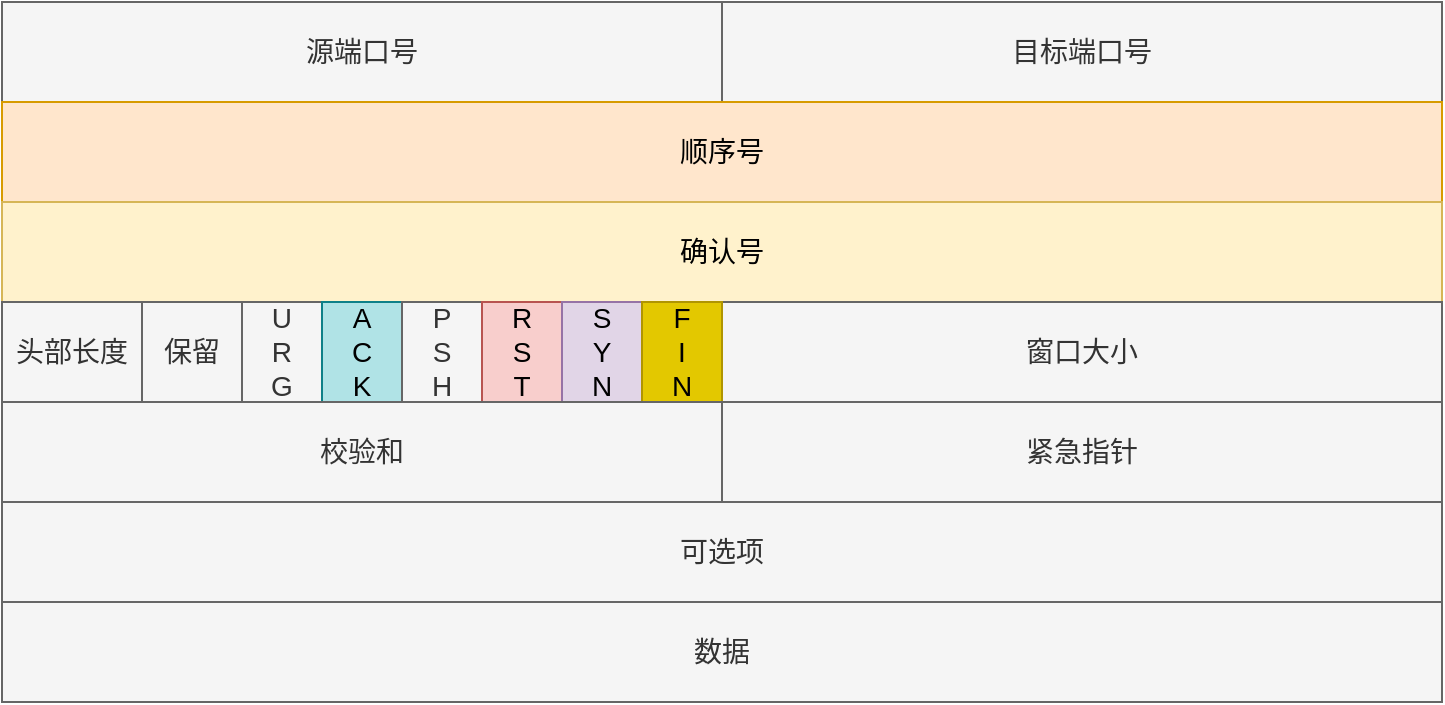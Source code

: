<mxfile version="24.7.7">
  <diagram name="Page-1" id="xYsEX8dRRKA42pnCce7e">
    <mxGraphModel dx="954" dy="558" grid="1" gridSize="10" guides="1" tooltips="1" connect="1" arrows="1" fold="1" page="1" pageScale="1" pageWidth="827" pageHeight="1169" math="0" shadow="0">
      <root>
        <mxCell id="0" />
        <mxCell id="1" parent="0" />
        <mxCell id="IvEWuJT5kZCaxAGLGMHn-29" value="源端口号" style="rounded=0;whiteSpace=wrap;html=1;fontSize=14;fillColor=#f5f5f5;strokeColor=#666666;fontColor=#333333;" parent="1" vertex="1">
          <mxGeometry x="40" y="119" width="360" height="50" as="geometry" />
        </mxCell>
        <mxCell id="IvEWuJT5kZCaxAGLGMHn-30" value="目标端口号" style="rounded=0;whiteSpace=wrap;html=1;fontSize=14;fillColor=#f5f5f5;strokeColor=#666666;fontColor=#333333;" parent="1" vertex="1">
          <mxGeometry x="400" y="119" width="360" height="50" as="geometry" />
        </mxCell>
        <mxCell id="IvEWuJT5kZCaxAGLGMHn-31" value="顺序号" style="rounded=0;whiteSpace=wrap;html=1;fontSize=14;fillColor=#ffe6cc;strokeColor=#d79b00;" parent="1" vertex="1">
          <mxGeometry x="40" y="169" width="720" height="50" as="geometry" />
        </mxCell>
        <mxCell id="IvEWuJT5kZCaxAGLGMHn-32" value="确认号" style="rounded=0;whiteSpace=wrap;html=1;fontSize=14;fillColor=#fff2cc;strokeColor=#d6b656;" parent="1" vertex="1">
          <mxGeometry x="40" y="219" width="720" height="50" as="geometry" />
        </mxCell>
        <mxCell id="IvEWuJT5kZCaxAGLGMHn-33" value="窗口大小" style="rounded=0;whiteSpace=wrap;html=1;fontSize=14;fillColor=#f5f5f5;strokeColor=#666666;fontColor=#333333;" parent="1" vertex="1">
          <mxGeometry x="400" y="269" width="360" height="50" as="geometry" />
        </mxCell>
        <mxCell id="IvEWuJT5kZCaxAGLGMHn-34" value="头部长度" style="rounded=0;whiteSpace=wrap;html=1;fontSize=14;fillColor=#f5f5f5;strokeColor=#666666;fontColor=#333333;" parent="1" vertex="1">
          <mxGeometry x="40" y="269" width="70" height="50" as="geometry" />
        </mxCell>
        <mxCell id="IvEWuJT5kZCaxAGLGMHn-35" value="保留" style="rounded=0;whiteSpace=wrap;html=1;fontSize=14;fillColor=#f5f5f5;strokeColor=#666666;fontColor=#333333;" parent="1" vertex="1">
          <mxGeometry x="110" y="269" width="50" height="50" as="geometry" />
        </mxCell>
        <mxCell id="IvEWuJT5kZCaxAGLGMHn-38" value="U&lt;div style=&quot;font-size: 14px;&quot;&gt;R&lt;/div&gt;&lt;div style=&quot;font-size: 14px;&quot;&gt;G&lt;/div&gt;" style="rounded=0;whiteSpace=wrap;html=1;fontSize=14;fillColor=#f5f5f5;strokeColor=#666666;fontColor=#333333;" parent="1" vertex="1">
          <mxGeometry x="160" y="269" width="40" height="50" as="geometry" />
        </mxCell>
        <mxCell id="IvEWuJT5kZCaxAGLGMHn-44" value="A&lt;div style=&quot;font-size: 14px;&quot;&gt;C&lt;/div&gt;&lt;div style=&quot;font-size: 14px;&quot;&gt;K&lt;/div&gt;" style="rounded=0;whiteSpace=wrap;html=1;fontSize=14;fillColor=#b0e3e6;strokeColor=#0e8088;" parent="1" vertex="1">
          <mxGeometry x="200" y="269" width="40" height="50" as="geometry" />
        </mxCell>
        <mxCell id="IvEWuJT5kZCaxAGLGMHn-45" value="P&lt;div style=&quot;font-size: 14px;&quot;&gt;S&lt;/div&gt;&lt;div style=&quot;font-size: 14px;&quot;&gt;H&lt;/div&gt;" style="rounded=0;whiteSpace=wrap;html=1;fontSize=14;fillColor=#f5f5f5;strokeColor=#666666;fontColor=#333333;" parent="1" vertex="1">
          <mxGeometry x="240" y="269" width="40" height="50" as="geometry" />
        </mxCell>
        <mxCell id="IvEWuJT5kZCaxAGLGMHn-46" value="R&lt;div style=&quot;font-size: 14px;&quot;&gt;S&lt;/div&gt;&lt;div style=&quot;font-size: 14px;&quot;&gt;T&lt;/div&gt;" style="rounded=0;whiteSpace=wrap;html=1;fontSize=14;fillColor=#f8cecc;strokeColor=#b85450;" parent="1" vertex="1">
          <mxGeometry x="280" y="269" width="40" height="50" as="geometry" />
        </mxCell>
        <mxCell id="IvEWuJT5kZCaxAGLGMHn-47" value="S&lt;div style=&quot;font-size: 14px;&quot;&gt;Y&lt;/div&gt;&lt;div style=&quot;font-size: 14px;&quot;&gt;N&lt;/div&gt;" style="rounded=0;whiteSpace=wrap;html=1;fontSize=14;fillColor=#e1d5e7;strokeColor=#9673a6;" parent="1" vertex="1">
          <mxGeometry x="320" y="269" width="40" height="50" as="geometry" />
        </mxCell>
        <mxCell id="IvEWuJT5kZCaxAGLGMHn-48" value="F&lt;div style=&quot;font-size: 14px;&quot;&gt;I&lt;/div&gt;&lt;div style=&quot;font-size: 14px;&quot;&gt;N&lt;/div&gt;" style="rounded=0;whiteSpace=wrap;html=1;fontSize=14;fillColor=#e3c800;strokeColor=#B09500;fontColor=#000000;" parent="1" vertex="1">
          <mxGeometry x="360" y="269" width="40" height="50" as="geometry" />
        </mxCell>
        <mxCell id="IvEWuJT5kZCaxAGLGMHn-49" value="可选项" style="rounded=0;whiteSpace=wrap;html=1;fontSize=14;fillColor=#f5f5f5;fontColor=#333333;strokeColor=#666666;" parent="1" vertex="1">
          <mxGeometry x="40" y="369" width="720" height="50" as="geometry" />
        </mxCell>
        <mxCell id="IvEWuJT5kZCaxAGLGMHn-50" value="数据" style="rounded=0;whiteSpace=wrap;html=1;fontSize=14;fillColor=#f5f5f5;fontColor=#333333;strokeColor=#666666;" parent="1" vertex="1">
          <mxGeometry x="40" y="419" width="720" height="50" as="geometry" />
        </mxCell>
        <mxCell id="IvEWuJT5kZCaxAGLGMHn-51" value="校验和" style="rounded=0;whiteSpace=wrap;html=1;fontSize=14;fillColor=#f5f5f5;fontColor=#333333;strokeColor=#666666;" parent="1" vertex="1">
          <mxGeometry x="40" y="319" width="360" height="50" as="geometry" />
        </mxCell>
        <mxCell id="IvEWuJT5kZCaxAGLGMHn-52" value="紧急指针" style="rounded=0;whiteSpace=wrap;html=1;fontSize=14;fillColor=#f5f5f5;fontColor=#333333;strokeColor=#666666;" parent="1" vertex="1">
          <mxGeometry x="400" y="319" width="360" height="50" as="geometry" />
        </mxCell>
      </root>
    </mxGraphModel>
  </diagram>
</mxfile>
